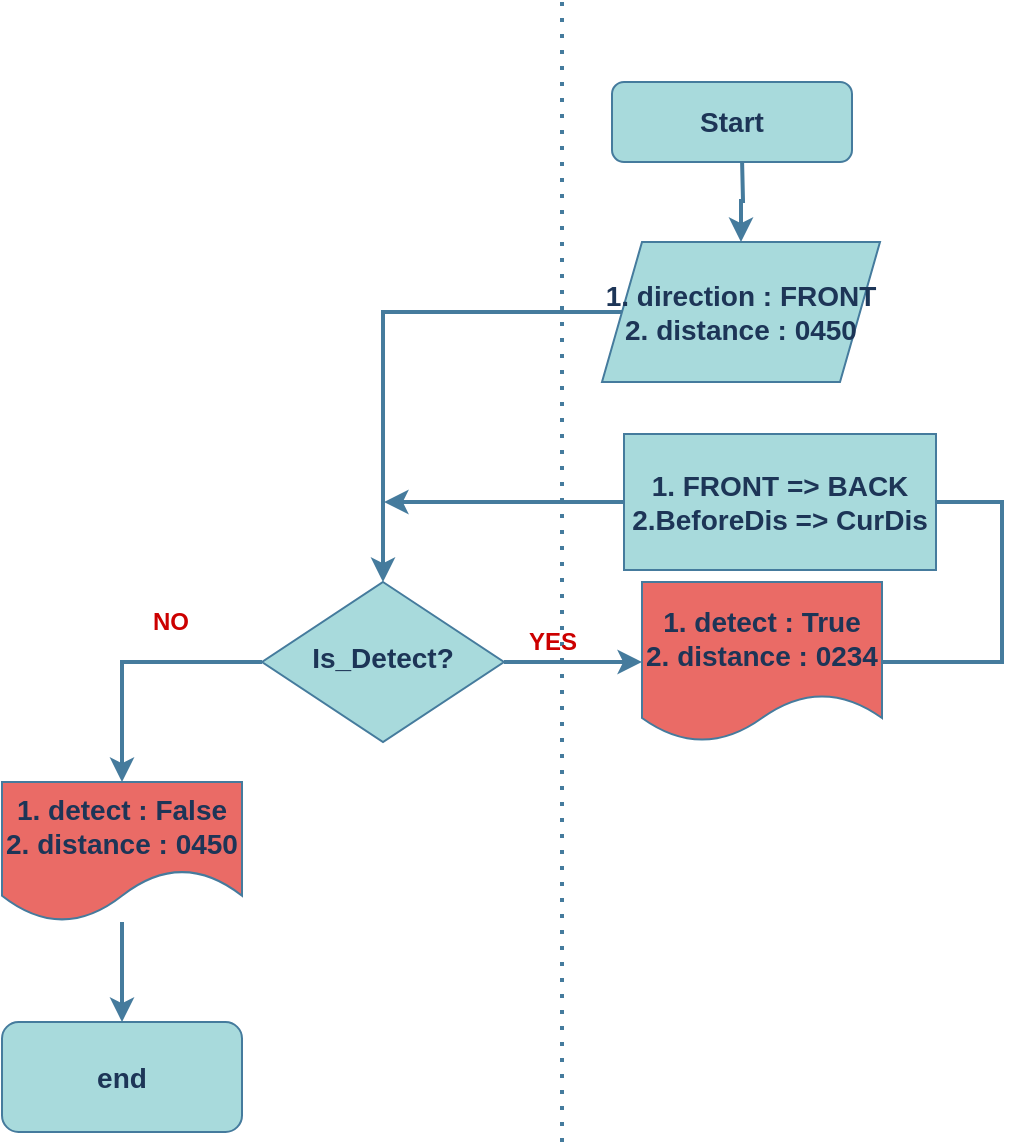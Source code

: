 <mxfile version="20.4.0" type="github">
  <diagram id="C5RBs43oDa-KdzZeNtuy" name="Page-1">
    <mxGraphModel dx="992" dy="547" grid="0" gridSize="10" guides="1" tooltips="1" connect="1" arrows="1" fold="1" page="1" pageScale="1" pageWidth="827" pageHeight="1169" background="none" math="0" shadow="0">
      <root>
        <mxCell id="WIyWlLk6GJQsqaUBKTNV-0" />
        <mxCell id="WIyWlLk6GJQsqaUBKTNV-1" parent="WIyWlLk6GJQsqaUBKTNV-0" />
        <mxCell id="yjvcgPjNSmbXjOnlVXXB-35" style="edgeStyle=orthogonalEdgeStyle;rounded=0;orthogonalLoop=1;jettySize=auto;html=1;entryX=0.5;entryY=0;entryDx=0;entryDy=0;strokeColor=#457B9D;fontColor=#1D3557;labelBackgroundColor=#F1FAEE;strokeWidth=2;" parent="WIyWlLk6GJQsqaUBKTNV-1" target="yjvcgPjNSmbXjOnlVXXB-2" edge="1">
          <mxGeometry relative="1" as="geometry">
            <mxPoint x="550" y="118" as="sourcePoint" />
          </mxGeometry>
        </mxCell>
        <mxCell id="WIyWlLk6GJQsqaUBKTNV-3" value="Start" style="rounded=1;whiteSpace=wrap;html=1;fontSize=14;glass=0;strokeWidth=1;shadow=0;fillColor=#A8DADC;strokeColor=#457B9D;fontColor=#1D3557;fontStyle=1;labelBorderColor=none;" parent="WIyWlLk6GJQsqaUBKTNV-1" vertex="1">
          <mxGeometry x="485" y="80" width="120" height="40" as="geometry" />
        </mxCell>
        <mxCell id="yjvcgPjNSmbXjOnlVXXB-22" style="edgeStyle=orthogonalEdgeStyle;rounded=0;orthogonalLoop=1;jettySize=auto;html=1;strokeColor=#457B9D;fontColor=#1D3557;labelBackgroundColor=#F1FAEE;strokeWidth=2;" parent="WIyWlLk6GJQsqaUBKTNV-1" source="WIyWlLk6GJQsqaUBKTNV-6" edge="1">
          <mxGeometry relative="1" as="geometry">
            <mxPoint x="240" y="430" as="targetPoint" />
            <Array as="points">
              <mxPoint x="240" y="370" />
              <mxPoint x="240" y="430" />
            </Array>
          </mxGeometry>
        </mxCell>
        <mxCell id="yjvcgPjNSmbXjOnlVXXB-25" style="edgeStyle=orthogonalEdgeStyle;rounded=0;orthogonalLoop=1;jettySize=auto;html=1;entryX=0;entryY=0.5;entryDx=0;entryDy=0;strokeColor=#457B9D;fontColor=#1D3557;labelBackgroundColor=#F1FAEE;strokeWidth=2;" parent="WIyWlLk6GJQsqaUBKTNV-1" source="WIyWlLk6GJQsqaUBKTNV-6" target="yjvcgPjNSmbXjOnlVXXB-3" edge="1">
          <mxGeometry relative="1" as="geometry" />
        </mxCell>
        <mxCell id="WIyWlLk6GJQsqaUBKTNV-6" value="Is_Detect?" style="rhombus;whiteSpace=wrap;html=1;shadow=0;fontFamily=Helvetica;fontSize=14;align=center;strokeWidth=1;spacing=6;spacingTop=-4;fillColor=#A8DADC;strokeColor=#457B9D;fontColor=#1D3557;fontStyle=1" parent="WIyWlLk6GJQsqaUBKTNV-1" vertex="1">
          <mxGeometry x="310" y="330" width="121" height="80" as="geometry" />
        </mxCell>
        <mxCell id="yjvcgPjNSmbXjOnlVXXB-32" style="edgeStyle=orthogonalEdgeStyle;rounded=0;orthogonalLoop=1;jettySize=auto;html=1;entryX=0.5;entryY=0;entryDx=0;entryDy=0;strokeColor=#457B9D;fontColor=#1D3557;labelBackgroundColor=#F1FAEE;strokeWidth=2;" parent="WIyWlLk6GJQsqaUBKTNV-1" source="yjvcgPjNSmbXjOnlVXXB-2" target="WIyWlLk6GJQsqaUBKTNV-6" edge="1">
          <mxGeometry relative="1" as="geometry" />
        </mxCell>
        <mxCell id="yjvcgPjNSmbXjOnlVXXB-2" value="1. direction : FRONT&lt;br style=&quot;font-size: 14px;&quot;&gt;2. distance : 0450" style="shape=parallelogram;perimeter=parallelogramPerimeter;whiteSpace=wrap;html=1;fixedSize=1;fillColor=#A8DADC;strokeColor=#457B9D;fontColor=#1D3557;fontSize=14;fontStyle=1" parent="WIyWlLk6GJQsqaUBKTNV-1" vertex="1">
          <mxGeometry x="480" y="160" width="139" height="70" as="geometry" />
        </mxCell>
        <mxCell id="yjvcgPjNSmbXjOnlVXXB-26" style="edgeStyle=orthogonalEdgeStyle;rounded=0;orthogonalLoop=1;jettySize=auto;html=1;strokeColor=#457B9D;fontColor=#1D3557;labelBackgroundColor=#F1FAEE;strokeWidth=2;" parent="WIyWlLk6GJQsqaUBKTNV-1" source="yjvcgPjNSmbXjOnlVXXB-3" edge="1">
          <mxGeometry relative="1" as="geometry">
            <mxPoint x="371" y="290" as="targetPoint" />
            <Array as="points">
              <mxPoint x="680" y="370" />
              <mxPoint x="680" y="290" />
              <mxPoint x="382" y="290" />
            </Array>
          </mxGeometry>
        </mxCell>
        <mxCell id="yjvcgPjNSmbXjOnlVXXB-3" value="1. detect : True&lt;br style=&quot;font-size: 14px;&quot;&gt;2. distance : 0234" style="shape=document;whiteSpace=wrap;html=1;boundedLbl=1;fillColor=#EA6B66;strokeColor=#457B9D;fontColor=#1D3557;fontSize=14;fontStyle=1" parent="WIyWlLk6GJQsqaUBKTNV-1" vertex="1">
          <mxGeometry x="500" y="330" width="120" height="80" as="geometry" />
        </mxCell>
        <mxCell id="yjvcgPjNSmbXjOnlVXXB-40" style="edgeStyle=orthogonalEdgeStyle;rounded=0;orthogonalLoop=1;jettySize=auto;html=1;entryX=0.5;entryY=0;entryDx=0;entryDy=0;fontColor=#1D3557;strokeColor=#457B9D;labelBackgroundColor=#F1FAEE;strokeWidth=2;" parent="WIyWlLk6GJQsqaUBKTNV-1" source="yjvcgPjNSmbXjOnlVXXB-5" target="yjvcgPjNSmbXjOnlVXXB-13" edge="1">
          <mxGeometry relative="1" as="geometry" />
        </mxCell>
        <mxCell id="yjvcgPjNSmbXjOnlVXXB-5" value="1. detect : False&lt;br style=&quot;font-size: 14px;&quot;&gt;2. distance : 0450" style="shape=document;whiteSpace=wrap;html=1;boundedLbl=1;size=0.375;fillColor=#EA6B66;strokeColor=#457B9D;fontColor=#1D3557;fontSize=14;fontStyle=1" parent="WIyWlLk6GJQsqaUBKTNV-1" vertex="1">
          <mxGeometry x="180" y="430" width="120" height="70" as="geometry" />
        </mxCell>
        <mxCell id="yjvcgPjNSmbXjOnlVXXB-14" value="1. FRONT =&amp;gt; BACK&lt;br style=&quot;font-size: 14px;&quot;&gt;2.BeforeDis =&amp;gt; CurDis" style="rounded=0;whiteSpace=wrap;html=1;fillColor=#A8DADC;strokeColor=#457B9D;fontColor=#1D3557;fontSize=14;fontStyle=1" parent="WIyWlLk6GJQsqaUBKTNV-1" vertex="1">
          <mxGeometry x="491" y="256" width="156" height="68" as="geometry" />
        </mxCell>
        <mxCell id="yjvcgPjNSmbXjOnlVXXB-13" value="end" style="rounded=1;whiteSpace=wrap;html=1;fillColor=#A8DADC;strokeColor=#457B9D;fontColor=#1D3557;fontSize=14;fontStyle=1" parent="WIyWlLk6GJQsqaUBKTNV-1" vertex="1">
          <mxGeometry x="180" y="550" width="120" height="55" as="geometry" />
        </mxCell>
        <mxCell id="yjvcgPjNSmbXjOnlVXXB-24" value="" style="endArrow=none;dashed=1;html=1;dashPattern=1 3;strokeWidth=2;rounded=0;strokeColor=#457B9D;fontColor=#1D3557;labelBackgroundColor=#F1FAEE;" parent="WIyWlLk6GJQsqaUBKTNV-1" edge="1">
          <mxGeometry width="50" height="50" relative="1" as="geometry">
            <mxPoint x="460" y="610" as="sourcePoint" />
            <mxPoint x="460" y="40" as="targetPoint" />
          </mxGeometry>
        </mxCell>
        <mxCell id="yjvcgPjNSmbXjOnlVXXB-37" value="&lt;b&gt;&lt;font color=&quot;#cc0000&quot;&gt;NO&lt;/font&gt;&lt;/b&gt;" style="text;html=1;strokeColor=none;fillColor=none;align=center;verticalAlign=middle;whiteSpace=wrap;rounded=0;fontColor=#1D3557;" parent="WIyWlLk6GJQsqaUBKTNV-1" vertex="1">
          <mxGeometry x="240" y="340" width="49" height="20" as="geometry" />
        </mxCell>
        <mxCell id="Sr7X9LNrVZ8c9FAnFzB5-0" value="&lt;b&gt;&lt;font color=&quot;#cc0000&quot;&gt;YES&lt;/font&gt;&lt;/b&gt;" style="text;html=1;strokeColor=none;fillColor=none;align=center;verticalAlign=middle;whiteSpace=wrap;rounded=0;fontColor=#1D3557;" vertex="1" parent="WIyWlLk6GJQsqaUBKTNV-1">
          <mxGeometry x="431" y="350" width="49" height="20" as="geometry" />
        </mxCell>
      </root>
    </mxGraphModel>
  </diagram>
</mxfile>
